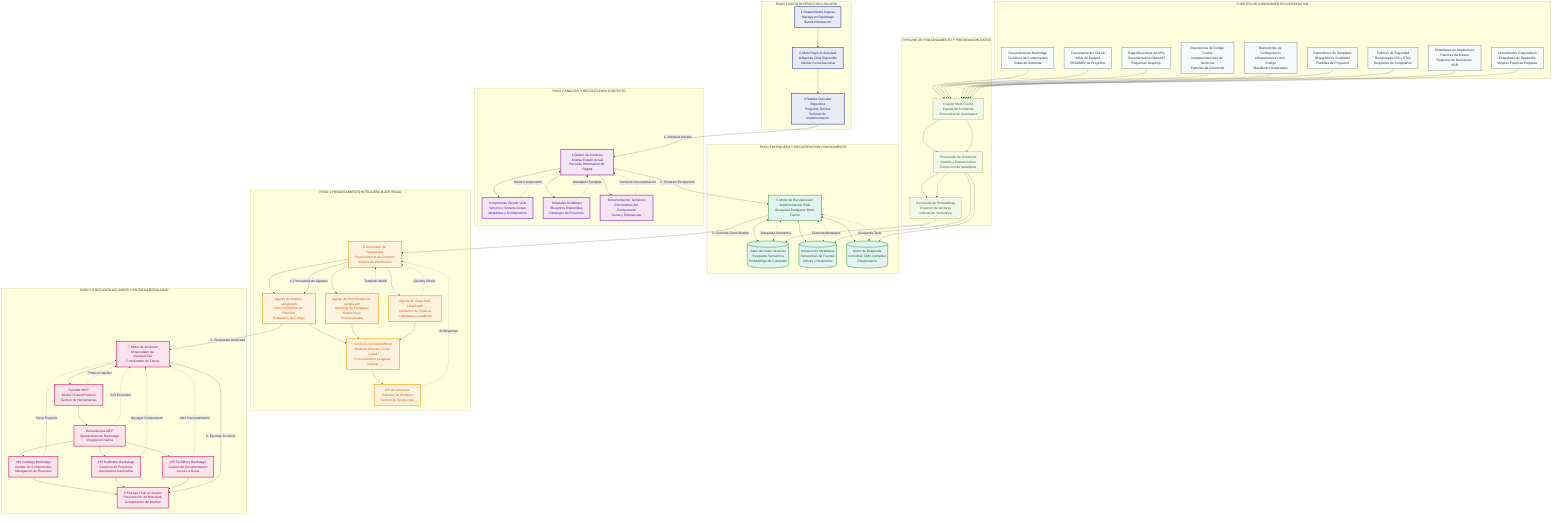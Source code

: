 graph TD
    subgraph "PASO 1 INICIO INTERACCION USUARIO"
        space1[ ]
        U1["1 Desarrollador Ingresa<br/>Navega en Backstage<br/>Busca Informacion<br/> "]
        U2["2 Abre Plugin AI Assistant<br/>Widget de Chat Disponible<br/>Interfaz Conversacional<br/> "]
        U3["3 Realiza Consulta Especifica<br/>Pregunta Tecnica<br/>Solicitud de Implementacion<br/> "]

        space1[ ]
        U1 --> U2
        U2 --> U3
    end

    subgraph "PASO 2 ANALISIS Y RECOLECCION CONTEXTO"
        space2[ ]
        C1["4 Gestor de Contexto<br/>Analiza Estado Actual<br/>Recopila Informacion de Pagina<br/> "]
        C2["Componente Siendo Visto<br/>Servicio o Sistema Actual<br/>Metadatos y Configuracion<br/> "]
        C3["Templates Scaffolder<br/>Blueprints Disponibles<br/>Catalogos de Proyectos<br/> "]
        C4["Documentacion TechDocs<br/>Documentos del Componente<br/>Guias y Referencias<br/> "]

        space2 ~~~ C1
        C1 --> C2
        C1 --> C3
        C1 --> C4
    end

    subgraph "PASO 3 BUSQUEDA Y RECUPERACION CONOCIMIENTO"
        space3[ ]
        K1["5 Motor de Recuperacion<br/>Implementacion RAG<br/>Busqueda Inteligente Multi-Fuente<br/> "]
        K2[("Base de Datos Vectorial<br/>Busqueda Semantica<br/>Embeddings de Contenido<br/> ")]
        K3[("Almacen de Metadatos<br/>Referencias de Fuentes<br/>Indices y Relaciones<br/> ")]
        K4[("Motor de Busqueda<br/>Consultas Texto Completo<br/>Elasticsearch<br/> ")]

        space3 ~~~ K1
        K1 <--> K2
        K1 <--> K3
        K1 <--> K4
    end

    subgraph "PASO 4 PROCESAMIENTO INTELIGENCIA ARTIFICIAL"
        space4[ ]
        A1["6 Generador de Respuestas<br/>Procesamiento de Contexto<br/>Sintesis de Informacion<br/> "]
        A2["Agente de Analisis LangGraph<br/>Reconocimiento de Patrones<br/>Evaluacion de Codigo<br/> "]
        A3["Agente de Recomendacion LangGraph<br/>Matching de Templates<br/>Sugerencias Personalizadas<br/> "]
        A4["Agente de Seguridad LangGraph<br/>Validacion de Politicas<br/>Compliance y Auditoria<br/> "]
        A5["Servicio LLM OpenShift AI<br/>Modelos Granite y Code-Llama<br/>Procesamiento Lenguaje Natural<br/> "]
        A6["API de Inferencia<br/>Gateway de Modelos<br/>Gestion de Respuestas<br/> "]

        space4 ~~~ A1
        A1 --> A2
        A1 --> A3
        A1 --> A4
        A2 --> A5
        A3 --> A5
        A4 --> A5
        A5 --> A6
    end

    subgraph "PASO 5 EJECUCION ACCIONES Y ENTREGA RESULTADO"
        space5[ ]
        E1["7 Motor de Acciones<br/>Orquestador de Operaciones<br/>Coordinador de Tareas<br/> "]
        E2["Servidor MCP<br/>Model Context Protocol<br/>Gestion de Herramientas<br/> "]
        E3["Herramientas MCP<br/>Operaciones en Backstage<br/>Integracion Nativa<br/> "]
        E4["API Catalogo Backstage<br/>Gestion de Componentes<br/>Navegacion de Recursos<br/> "]
        E5["API Scaffolder Backstage<br/>Creacion de Proyectos<br/>Generacion Automatica<br/> "]
        E6["API TechDocs Backstage<br/>Gestion de Documentacion<br/>Acceso a Guias<br/> "]
        E7["8 Entrega Final al Usuario<br/>Presentacion de Resultado<br/>Actualizacion de Interfaz<br/> "]

        space5 ~~~ E1
        E1 --> E2
        E2 --> E3
        E3 --> E4
        E3 --> E5
        E3 --> E6
        E4 --> E7
        E5 --> E7
        E6 --> E7
    end

    subgraph "FUENTES DE CONOCIMIENTO CORPORATIVO"
        space6[ ]
        S1["Documentacion Backstage<br/>TechDocs de Componentes<br/>Guias de Sistemas"]
        S2["Documentacion GitLab<br/>Wikis de Equipos<br/>READMEs de Proyectos"]
        S3["Especificaciones de APIs<br/>Documentacion OpenAPI<br/>Esquemas GraphQL"]
        S4["Repositorios de Codigo Fuente<br/>Implementaciones de Servicios<br/>Patrones de Desarrollo"]
        S5["Repositorios de Configuracion<br/>Infraestructura como Codigo<br/>Manifiestos Kubernetes"]
        S6["Repositorios de Templates<br/>Blueprints de Scaffolder<br/>Plantillas de Proyectos"]
        S7["Politicas de Seguridad<br/>Benchmarks CIS y STIG<br/>Requisitos de Compliance"]
        S8["Estandares de Arquitectura<br/>Patrones de Diseno<br/>Registros de Decisiones ADR"]
        S9["Lineamientos Corporativos<br/>Estandares de Desarrollo<br/>Mejores Practicas Empresa"]
        
        space6 ~~~ S1
    end

    subgraph "PIPELINE DE PROCESAMIENTO Y PREPARACION DATOS"
        space7[ ]
        P1["Crawler Multi-Fuente<br/>Ingesta de Contenido<br/>Sincronizacion Automatica"]
        P2["Procesador de Contenido<br/>Analisis y Estructuracion<br/>Extraccion de Metadatos"]
        P3["Generador de Embeddings<br/>Creacion de Vectores<br/>Indexacion Semantica"]

        space7 ~~~ P1
        P1 --> P2
        P2 --> P3
    end

    %% FLUJO PRINCIPAL USUARIO
    U3 -->|1. Solicitud Usuario| C1
    C1 -->|2. Contexto Enriquecido| K1
    K1 -->|3. Consulta Conocimiento| A1
    A1 -->|4. Procesamiento Agentes| A2
    A2 -->|5. Respuesta Generada| E1
    E1 -->|6. Ejecutar Acciones| E7

    %% FLUJOS PARALELOS CONTEXTO
    C2 -.->|Datos Componente| C1
    C3 -.->|Metadatos Template| C1
    C4 -.->|Contexto Documentacion| C1

    %% FLUJOS PARALELOS CONOCIMIENTO
    K1 <-.->|Busqueda Semantica| K2
    K1 <-.->|Consulta Metadatos| K3
    K1 <-.->|Busqueda Texto| K4

    %% FLUJOS PARALELOS AGENTES
    A3 -.->|Template Match| A1
    A4 -.->|Security Check| A1
    A6 -.->|AI Response| A1

    %% FLUJOS PARALELOS MCP
    E2 -.->|Protocol Handler| E1
    E3 -.->|Tool Execution| E1

    %% FLUJOS PARALELOS BACKSTAGE
    E4 -.->|Crear Proyecto| E1
    E5 -.->|Navegar Componente| E1
    E6 -.->|Abrir Documentacion| E1

    %% INGESTA DATOS BACKGROUND
    S1 --> P1
    S2 --> P1
    S3 --> P1
    S4 --> P1
    S5 --> P1
    S6 --> P1
    S7 --> P1
    S8 --> P1
    S9 --> P1

    %% PIPELINE PROCESAMIENTO
    P1 --> P2
    P2 --> P3
    P3 --> K2
    P2 --> K3
    P2 --> K4

    classDef paso1 fill:#e8eaf6,stroke:#3f51b5,stroke-width:3px,color:#1a237e
    classDef paso2 fill:#f3e5f5,stroke:#9c27b0,stroke-width:3px,color:#4a148c
    classDef paso3 fill:#e0f2f1,stroke:#4caf50,stroke-width:3px,color:#1b5e20
    classDef paso4 fill:#fff3e0,stroke:#ff9800,stroke-width:3px,color:#e65100
    classDef paso5 fill:#fce4ec,stroke:#e91e63,stroke-width:3px,color:#880e4f
    classDef fuentes fill:#f8f9fa,stroke:#607d8b,stroke-width:2px,color:#263238
    classDef pipeline fill:#f1f8e9,stroke:#8bc34a,stroke-width:2px,color:#33691e

    class U1,U2,U3 paso1
    class C1,C2,C3,C4 paso2
    class K1,K2,K3,K4 paso3
    class A1,A2,A3,A4,A5,A6 paso4
    class E1,E2,E3,E4,E5,E6,E7 paso5
    class S1,S2,S3,S4,S5,S6,S7,S8,S9 fuentes
    class P1,P2,P3 pipeline

    %% Ocultar nodos espaciadores
    classDef hidden fill:transparent,stroke:transparent,color:transparent
    class space1,space2,space3,space4,space5,space6,space7 hidden